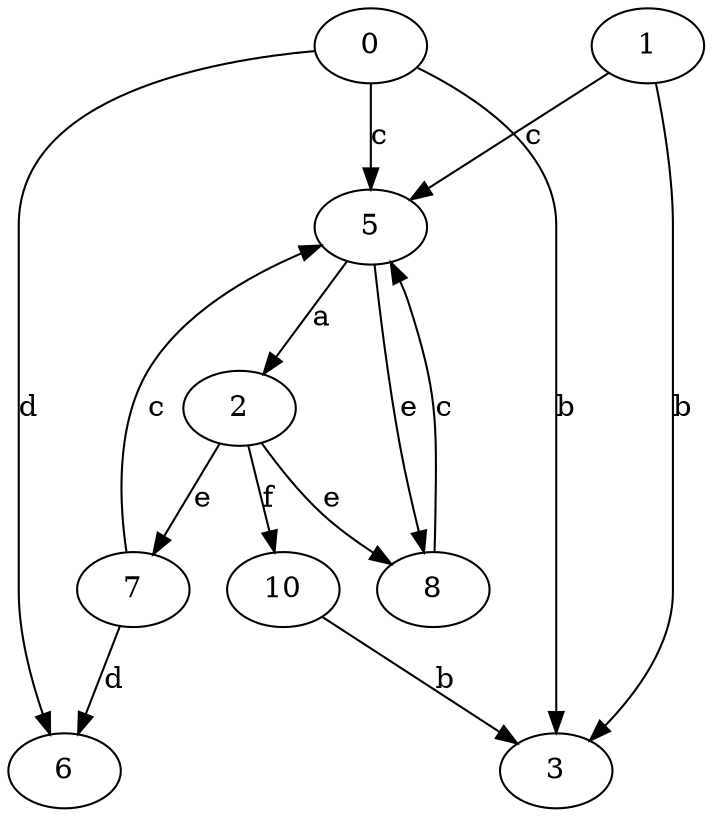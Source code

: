 strict digraph  {
1;
2;
3;
5;
6;
7;
8;
10;
0;
1 -> 3  [label=b];
1 -> 5  [label=c];
2 -> 7  [label=e];
2 -> 8  [label=e];
2 -> 10  [label=f];
5 -> 2  [label=a];
5 -> 8  [label=e];
7 -> 5  [label=c];
7 -> 6  [label=d];
8 -> 5  [label=c];
10 -> 3  [label=b];
0 -> 3  [label=b];
0 -> 5  [label=c];
0 -> 6  [label=d];
}
